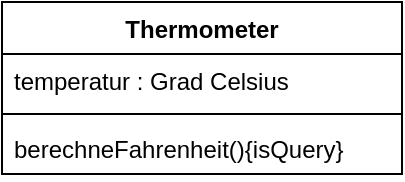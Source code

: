 <mxfile version="12.2.7" type="device" pages="1"><diagram id="aIYWneHh9yT1Cz0JThQu" name="Page-1"><mxGraphModel dx="1422" dy="921" grid="1" gridSize="10" guides="1" tooltips="1" connect="1" arrows="1" fold="1" page="1" pageScale="1" pageWidth="827" pageHeight="1169" math="0" shadow="0"><root><mxCell id="0"/><mxCell id="1" parent="0"/><mxCell id="RfxSVkxjxJ60IjP8c_Dt-1" value="Thermometer" style="swimlane;fontStyle=1;align=center;verticalAlign=top;childLayout=stackLayout;horizontal=1;startSize=26;horizontalStack=0;resizeParent=1;resizeParentMax=0;resizeLast=0;collapsible=1;marginBottom=0;" vertex="1" parent="1"><mxGeometry x="40" y="40" width="200" height="86" as="geometry"/></mxCell><mxCell id="RfxSVkxjxJ60IjP8c_Dt-2" value="temperatur : Grad Celsius" style="text;strokeColor=none;fillColor=none;align=left;verticalAlign=top;spacingLeft=4;spacingRight=4;overflow=hidden;rotatable=0;points=[[0,0.5],[1,0.5]];portConstraint=eastwest;" vertex="1" parent="RfxSVkxjxJ60IjP8c_Dt-1"><mxGeometry y="26" width="200" height="26" as="geometry"/></mxCell><mxCell id="RfxSVkxjxJ60IjP8c_Dt-3" value="" style="line;strokeWidth=1;fillColor=none;align=left;verticalAlign=middle;spacingTop=-1;spacingLeft=3;spacingRight=3;rotatable=0;labelPosition=right;points=[];portConstraint=eastwest;" vertex="1" parent="RfxSVkxjxJ60IjP8c_Dt-1"><mxGeometry y="52" width="200" height="8" as="geometry"/></mxCell><mxCell id="RfxSVkxjxJ60IjP8c_Dt-6" value="berechneFahrenheit(){isQuery}" style="text;strokeColor=none;fillColor=none;align=left;verticalAlign=top;spacingLeft=4;spacingRight=4;overflow=hidden;rotatable=0;points=[[0,0.5],[1,0.5]];portConstraint=eastwest;" vertex="1" parent="RfxSVkxjxJ60IjP8c_Dt-1"><mxGeometry y="60" width="200" height="26" as="geometry"/></mxCell></root></mxGraphModel></diagram></mxfile>